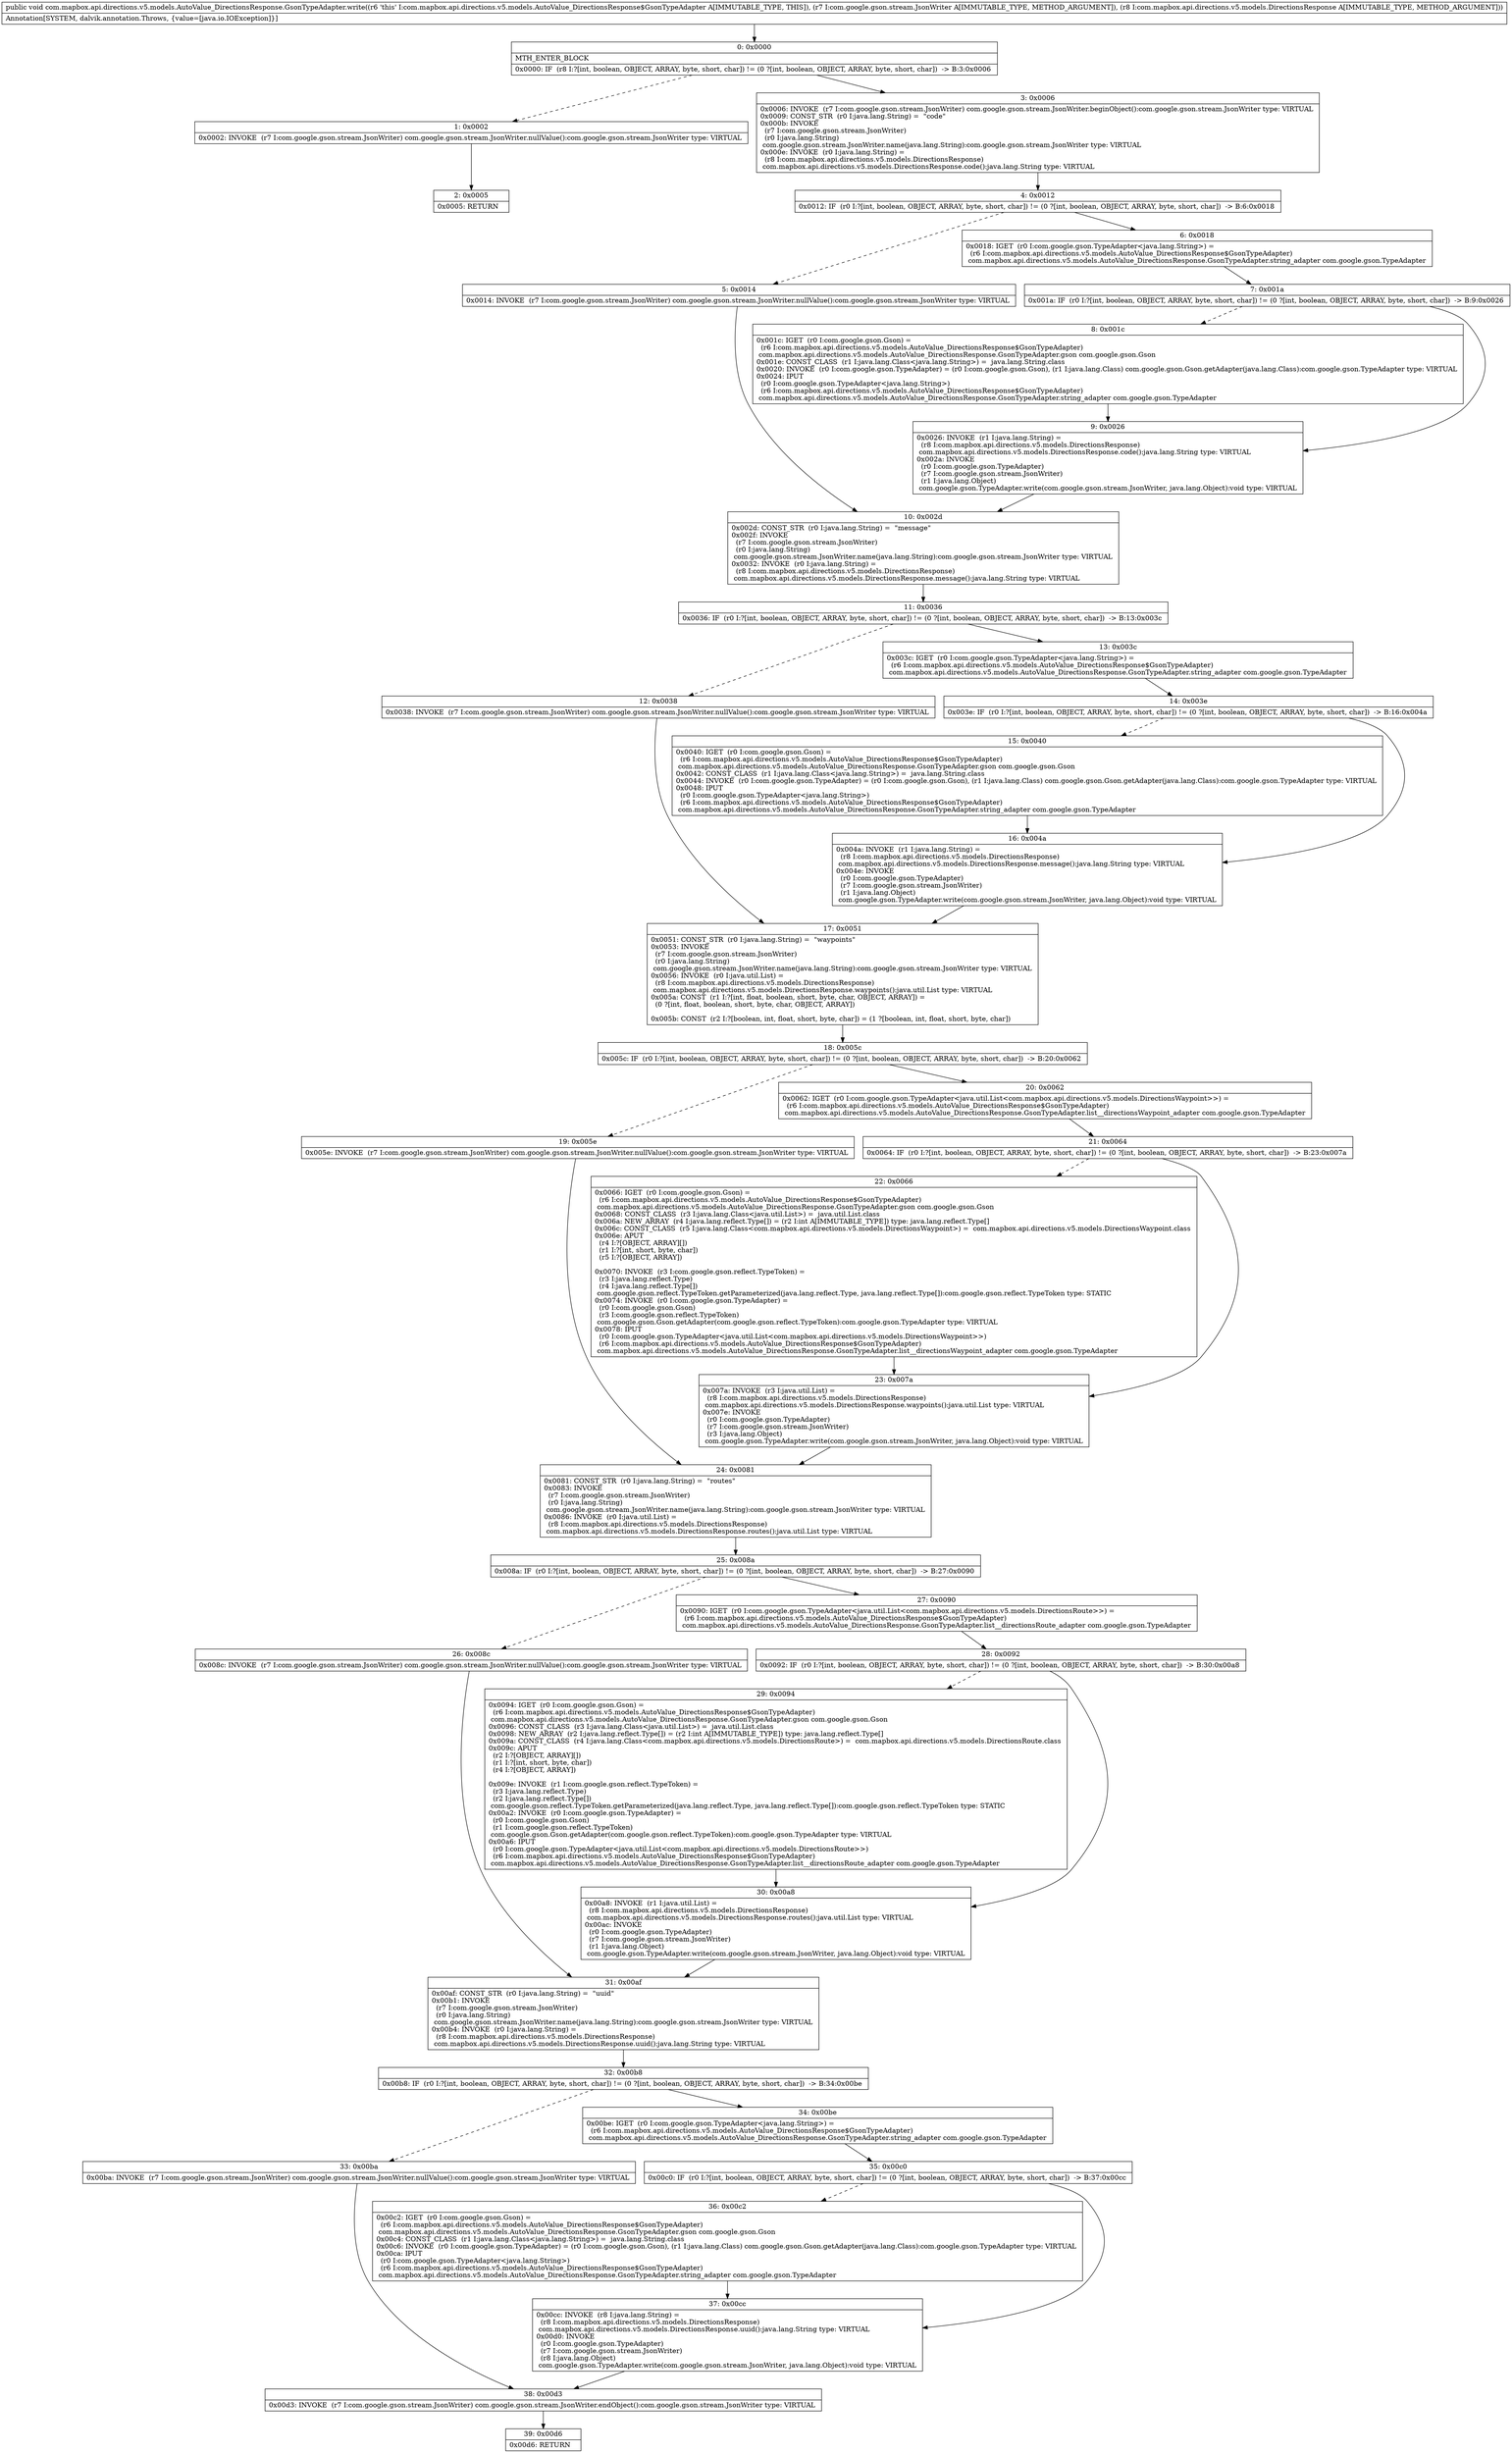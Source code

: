 digraph "CFG forcom.mapbox.api.directions.v5.models.AutoValue_DirectionsResponse.GsonTypeAdapter.write(Lcom\/google\/gson\/stream\/JsonWriter;Lcom\/mapbox\/api\/directions\/v5\/models\/DirectionsResponse;)V" {
Node_0 [shape=record,label="{0\:\ 0x0000|MTH_ENTER_BLOCK\l|0x0000: IF  (r8 I:?[int, boolean, OBJECT, ARRAY, byte, short, char]) != (0 ?[int, boolean, OBJECT, ARRAY, byte, short, char])  \-\> B:3:0x0006 \l}"];
Node_1 [shape=record,label="{1\:\ 0x0002|0x0002: INVOKE  (r7 I:com.google.gson.stream.JsonWriter) com.google.gson.stream.JsonWriter.nullValue():com.google.gson.stream.JsonWriter type: VIRTUAL \l}"];
Node_2 [shape=record,label="{2\:\ 0x0005|0x0005: RETURN   \l}"];
Node_3 [shape=record,label="{3\:\ 0x0006|0x0006: INVOKE  (r7 I:com.google.gson.stream.JsonWriter) com.google.gson.stream.JsonWriter.beginObject():com.google.gson.stream.JsonWriter type: VIRTUAL \l0x0009: CONST_STR  (r0 I:java.lang.String) =  \"code\" \l0x000b: INVOKE  \l  (r7 I:com.google.gson.stream.JsonWriter)\l  (r0 I:java.lang.String)\l com.google.gson.stream.JsonWriter.name(java.lang.String):com.google.gson.stream.JsonWriter type: VIRTUAL \l0x000e: INVOKE  (r0 I:java.lang.String) = \l  (r8 I:com.mapbox.api.directions.v5.models.DirectionsResponse)\l com.mapbox.api.directions.v5.models.DirectionsResponse.code():java.lang.String type: VIRTUAL \l}"];
Node_4 [shape=record,label="{4\:\ 0x0012|0x0012: IF  (r0 I:?[int, boolean, OBJECT, ARRAY, byte, short, char]) != (0 ?[int, boolean, OBJECT, ARRAY, byte, short, char])  \-\> B:6:0x0018 \l}"];
Node_5 [shape=record,label="{5\:\ 0x0014|0x0014: INVOKE  (r7 I:com.google.gson.stream.JsonWriter) com.google.gson.stream.JsonWriter.nullValue():com.google.gson.stream.JsonWriter type: VIRTUAL \l}"];
Node_6 [shape=record,label="{6\:\ 0x0018|0x0018: IGET  (r0 I:com.google.gson.TypeAdapter\<java.lang.String\>) = \l  (r6 I:com.mapbox.api.directions.v5.models.AutoValue_DirectionsResponse$GsonTypeAdapter)\l com.mapbox.api.directions.v5.models.AutoValue_DirectionsResponse.GsonTypeAdapter.string_adapter com.google.gson.TypeAdapter \l}"];
Node_7 [shape=record,label="{7\:\ 0x001a|0x001a: IF  (r0 I:?[int, boolean, OBJECT, ARRAY, byte, short, char]) != (0 ?[int, boolean, OBJECT, ARRAY, byte, short, char])  \-\> B:9:0x0026 \l}"];
Node_8 [shape=record,label="{8\:\ 0x001c|0x001c: IGET  (r0 I:com.google.gson.Gson) = \l  (r6 I:com.mapbox.api.directions.v5.models.AutoValue_DirectionsResponse$GsonTypeAdapter)\l com.mapbox.api.directions.v5.models.AutoValue_DirectionsResponse.GsonTypeAdapter.gson com.google.gson.Gson \l0x001e: CONST_CLASS  (r1 I:java.lang.Class\<java.lang.String\>) =  java.lang.String.class \l0x0020: INVOKE  (r0 I:com.google.gson.TypeAdapter) = (r0 I:com.google.gson.Gson), (r1 I:java.lang.Class) com.google.gson.Gson.getAdapter(java.lang.Class):com.google.gson.TypeAdapter type: VIRTUAL \l0x0024: IPUT  \l  (r0 I:com.google.gson.TypeAdapter\<java.lang.String\>)\l  (r6 I:com.mapbox.api.directions.v5.models.AutoValue_DirectionsResponse$GsonTypeAdapter)\l com.mapbox.api.directions.v5.models.AutoValue_DirectionsResponse.GsonTypeAdapter.string_adapter com.google.gson.TypeAdapter \l}"];
Node_9 [shape=record,label="{9\:\ 0x0026|0x0026: INVOKE  (r1 I:java.lang.String) = \l  (r8 I:com.mapbox.api.directions.v5.models.DirectionsResponse)\l com.mapbox.api.directions.v5.models.DirectionsResponse.code():java.lang.String type: VIRTUAL \l0x002a: INVOKE  \l  (r0 I:com.google.gson.TypeAdapter)\l  (r7 I:com.google.gson.stream.JsonWriter)\l  (r1 I:java.lang.Object)\l com.google.gson.TypeAdapter.write(com.google.gson.stream.JsonWriter, java.lang.Object):void type: VIRTUAL \l}"];
Node_10 [shape=record,label="{10\:\ 0x002d|0x002d: CONST_STR  (r0 I:java.lang.String) =  \"message\" \l0x002f: INVOKE  \l  (r7 I:com.google.gson.stream.JsonWriter)\l  (r0 I:java.lang.String)\l com.google.gson.stream.JsonWriter.name(java.lang.String):com.google.gson.stream.JsonWriter type: VIRTUAL \l0x0032: INVOKE  (r0 I:java.lang.String) = \l  (r8 I:com.mapbox.api.directions.v5.models.DirectionsResponse)\l com.mapbox.api.directions.v5.models.DirectionsResponse.message():java.lang.String type: VIRTUAL \l}"];
Node_11 [shape=record,label="{11\:\ 0x0036|0x0036: IF  (r0 I:?[int, boolean, OBJECT, ARRAY, byte, short, char]) != (0 ?[int, boolean, OBJECT, ARRAY, byte, short, char])  \-\> B:13:0x003c \l}"];
Node_12 [shape=record,label="{12\:\ 0x0038|0x0038: INVOKE  (r7 I:com.google.gson.stream.JsonWriter) com.google.gson.stream.JsonWriter.nullValue():com.google.gson.stream.JsonWriter type: VIRTUAL \l}"];
Node_13 [shape=record,label="{13\:\ 0x003c|0x003c: IGET  (r0 I:com.google.gson.TypeAdapter\<java.lang.String\>) = \l  (r6 I:com.mapbox.api.directions.v5.models.AutoValue_DirectionsResponse$GsonTypeAdapter)\l com.mapbox.api.directions.v5.models.AutoValue_DirectionsResponse.GsonTypeAdapter.string_adapter com.google.gson.TypeAdapter \l}"];
Node_14 [shape=record,label="{14\:\ 0x003e|0x003e: IF  (r0 I:?[int, boolean, OBJECT, ARRAY, byte, short, char]) != (0 ?[int, boolean, OBJECT, ARRAY, byte, short, char])  \-\> B:16:0x004a \l}"];
Node_15 [shape=record,label="{15\:\ 0x0040|0x0040: IGET  (r0 I:com.google.gson.Gson) = \l  (r6 I:com.mapbox.api.directions.v5.models.AutoValue_DirectionsResponse$GsonTypeAdapter)\l com.mapbox.api.directions.v5.models.AutoValue_DirectionsResponse.GsonTypeAdapter.gson com.google.gson.Gson \l0x0042: CONST_CLASS  (r1 I:java.lang.Class\<java.lang.String\>) =  java.lang.String.class \l0x0044: INVOKE  (r0 I:com.google.gson.TypeAdapter) = (r0 I:com.google.gson.Gson), (r1 I:java.lang.Class) com.google.gson.Gson.getAdapter(java.lang.Class):com.google.gson.TypeAdapter type: VIRTUAL \l0x0048: IPUT  \l  (r0 I:com.google.gson.TypeAdapter\<java.lang.String\>)\l  (r6 I:com.mapbox.api.directions.v5.models.AutoValue_DirectionsResponse$GsonTypeAdapter)\l com.mapbox.api.directions.v5.models.AutoValue_DirectionsResponse.GsonTypeAdapter.string_adapter com.google.gson.TypeAdapter \l}"];
Node_16 [shape=record,label="{16\:\ 0x004a|0x004a: INVOKE  (r1 I:java.lang.String) = \l  (r8 I:com.mapbox.api.directions.v5.models.DirectionsResponse)\l com.mapbox.api.directions.v5.models.DirectionsResponse.message():java.lang.String type: VIRTUAL \l0x004e: INVOKE  \l  (r0 I:com.google.gson.TypeAdapter)\l  (r7 I:com.google.gson.stream.JsonWriter)\l  (r1 I:java.lang.Object)\l com.google.gson.TypeAdapter.write(com.google.gson.stream.JsonWriter, java.lang.Object):void type: VIRTUAL \l}"];
Node_17 [shape=record,label="{17\:\ 0x0051|0x0051: CONST_STR  (r0 I:java.lang.String) =  \"waypoints\" \l0x0053: INVOKE  \l  (r7 I:com.google.gson.stream.JsonWriter)\l  (r0 I:java.lang.String)\l com.google.gson.stream.JsonWriter.name(java.lang.String):com.google.gson.stream.JsonWriter type: VIRTUAL \l0x0056: INVOKE  (r0 I:java.util.List) = \l  (r8 I:com.mapbox.api.directions.v5.models.DirectionsResponse)\l com.mapbox.api.directions.v5.models.DirectionsResponse.waypoints():java.util.List type: VIRTUAL \l0x005a: CONST  (r1 I:?[int, float, boolean, short, byte, char, OBJECT, ARRAY]) = \l  (0 ?[int, float, boolean, short, byte, char, OBJECT, ARRAY])\l \l0x005b: CONST  (r2 I:?[boolean, int, float, short, byte, char]) = (1 ?[boolean, int, float, short, byte, char]) \l}"];
Node_18 [shape=record,label="{18\:\ 0x005c|0x005c: IF  (r0 I:?[int, boolean, OBJECT, ARRAY, byte, short, char]) != (0 ?[int, boolean, OBJECT, ARRAY, byte, short, char])  \-\> B:20:0x0062 \l}"];
Node_19 [shape=record,label="{19\:\ 0x005e|0x005e: INVOKE  (r7 I:com.google.gson.stream.JsonWriter) com.google.gson.stream.JsonWriter.nullValue():com.google.gson.stream.JsonWriter type: VIRTUAL \l}"];
Node_20 [shape=record,label="{20\:\ 0x0062|0x0062: IGET  (r0 I:com.google.gson.TypeAdapter\<java.util.List\<com.mapbox.api.directions.v5.models.DirectionsWaypoint\>\>) = \l  (r6 I:com.mapbox.api.directions.v5.models.AutoValue_DirectionsResponse$GsonTypeAdapter)\l com.mapbox.api.directions.v5.models.AutoValue_DirectionsResponse.GsonTypeAdapter.list__directionsWaypoint_adapter com.google.gson.TypeAdapter \l}"];
Node_21 [shape=record,label="{21\:\ 0x0064|0x0064: IF  (r0 I:?[int, boolean, OBJECT, ARRAY, byte, short, char]) != (0 ?[int, boolean, OBJECT, ARRAY, byte, short, char])  \-\> B:23:0x007a \l}"];
Node_22 [shape=record,label="{22\:\ 0x0066|0x0066: IGET  (r0 I:com.google.gson.Gson) = \l  (r6 I:com.mapbox.api.directions.v5.models.AutoValue_DirectionsResponse$GsonTypeAdapter)\l com.mapbox.api.directions.v5.models.AutoValue_DirectionsResponse.GsonTypeAdapter.gson com.google.gson.Gson \l0x0068: CONST_CLASS  (r3 I:java.lang.Class\<java.util.List\>) =  java.util.List.class \l0x006a: NEW_ARRAY  (r4 I:java.lang.reflect.Type[]) = (r2 I:int A[IMMUTABLE_TYPE]) type: java.lang.reflect.Type[] \l0x006c: CONST_CLASS  (r5 I:java.lang.Class\<com.mapbox.api.directions.v5.models.DirectionsWaypoint\>) =  com.mapbox.api.directions.v5.models.DirectionsWaypoint.class \l0x006e: APUT  \l  (r4 I:?[OBJECT, ARRAY][])\l  (r1 I:?[int, short, byte, char])\l  (r5 I:?[OBJECT, ARRAY])\l \l0x0070: INVOKE  (r3 I:com.google.gson.reflect.TypeToken) = \l  (r3 I:java.lang.reflect.Type)\l  (r4 I:java.lang.reflect.Type[])\l com.google.gson.reflect.TypeToken.getParameterized(java.lang.reflect.Type, java.lang.reflect.Type[]):com.google.gson.reflect.TypeToken type: STATIC \l0x0074: INVOKE  (r0 I:com.google.gson.TypeAdapter) = \l  (r0 I:com.google.gson.Gson)\l  (r3 I:com.google.gson.reflect.TypeToken)\l com.google.gson.Gson.getAdapter(com.google.gson.reflect.TypeToken):com.google.gson.TypeAdapter type: VIRTUAL \l0x0078: IPUT  \l  (r0 I:com.google.gson.TypeAdapter\<java.util.List\<com.mapbox.api.directions.v5.models.DirectionsWaypoint\>\>)\l  (r6 I:com.mapbox.api.directions.v5.models.AutoValue_DirectionsResponse$GsonTypeAdapter)\l com.mapbox.api.directions.v5.models.AutoValue_DirectionsResponse.GsonTypeAdapter.list__directionsWaypoint_adapter com.google.gson.TypeAdapter \l}"];
Node_23 [shape=record,label="{23\:\ 0x007a|0x007a: INVOKE  (r3 I:java.util.List) = \l  (r8 I:com.mapbox.api.directions.v5.models.DirectionsResponse)\l com.mapbox.api.directions.v5.models.DirectionsResponse.waypoints():java.util.List type: VIRTUAL \l0x007e: INVOKE  \l  (r0 I:com.google.gson.TypeAdapter)\l  (r7 I:com.google.gson.stream.JsonWriter)\l  (r3 I:java.lang.Object)\l com.google.gson.TypeAdapter.write(com.google.gson.stream.JsonWriter, java.lang.Object):void type: VIRTUAL \l}"];
Node_24 [shape=record,label="{24\:\ 0x0081|0x0081: CONST_STR  (r0 I:java.lang.String) =  \"routes\" \l0x0083: INVOKE  \l  (r7 I:com.google.gson.stream.JsonWriter)\l  (r0 I:java.lang.String)\l com.google.gson.stream.JsonWriter.name(java.lang.String):com.google.gson.stream.JsonWriter type: VIRTUAL \l0x0086: INVOKE  (r0 I:java.util.List) = \l  (r8 I:com.mapbox.api.directions.v5.models.DirectionsResponse)\l com.mapbox.api.directions.v5.models.DirectionsResponse.routes():java.util.List type: VIRTUAL \l}"];
Node_25 [shape=record,label="{25\:\ 0x008a|0x008a: IF  (r0 I:?[int, boolean, OBJECT, ARRAY, byte, short, char]) != (0 ?[int, boolean, OBJECT, ARRAY, byte, short, char])  \-\> B:27:0x0090 \l}"];
Node_26 [shape=record,label="{26\:\ 0x008c|0x008c: INVOKE  (r7 I:com.google.gson.stream.JsonWriter) com.google.gson.stream.JsonWriter.nullValue():com.google.gson.stream.JsonWriter type: VIRTUAL \l}"];
Node_27 [shape=record,label="{27\:\ 0x0090|0x0090: IGET  (r0 I:com.google.gson.TypeAdapter\<java.util.List\<com.mapbox.api.directions.v5.models.DirectionsRoute\>\>) = \l  (r6 I:com.mapbox.api.directions.v5.models.AutoValue_DirectionsResponse$GsonTypeAdapter)\l com.mapbox.api.directions.v5.models.AutoValue_DirectionsResponse.GsonTypeAdapter.list__directionsRoute_adapter com.google.gson.TypeAdapter \l}"];
Node_28 [shape=record,label="{28\:\ 0x0092|0x0092: IF  (r0 I:?[int, boolean, OBJECT, ARRAY, byte, short, char]) != (0 ?[int, boolean, OBJECT, ARRAY, byte, short, char])  \-\> B:30:0x00a8 \l}"];
Node_29 [shape=record,label="{29\:\ 0x0094|0x0094: IGET  (r0 I:com.google.gson.Gson) = \l  (r6 I:com.mapbox.api.directions.v5.models.AutoValue_DirectionsResponse$GsonTypeAdapter)\l com.mapbox.api.directions.v5.models.AutoValue_DirectionsResponse.GsonTypeAdapter.gson com.google.gson.Gson \l0x0096: CONST_CLASS  (r3 I:java.lang.Class\<java.util.List\>) =  java.util.List.class \l0x0098: NEW_ARRAY  (r2 I:java.lang.reflect.Type[]) = (r2 I:int A[IMMUTABLE_TYPE]) type: java.lang.reflect.Type[] \l0x009a: CONST_CLASS  (r4 I:java.lang.Class\<com.mapbox.api.directions.v5.models.DirectionsRoute\>) =  com.mapbox.api.directions.v5.models.DirectionsRoute.class \l0x009c: APUT  \l  (r2 I:?[OBJECT, ARRAY][])\l  (r1 I:?[int, short, byte, char])\l  (r4 I:?[OBJECT, ARRAY])\l \l0x009e: INVOKE  (r1 I:com.google.gson.reflect.TypeToken) = \l  (r3 I:java.lang.reflect.Type)\l  (r2 I:java.lang.reflect.Type[])\l com.google.gson.reflect.TypeToken.getParameterized(java.lang.reflect.Type, java.lang.reflect.Type[]):com.google.gson.reflect.TypeToken type: STATIC \l0x00a2: INVOKE  (r0 I:com.google.gson.TypeAdapter) = \l  (r0 I:com.google.gson.Gson)\l  (r1 I:com.google.gson.reflect.TypeToken)\l com.google.gson.Gson.getAdapter(com.google.gson.reflect.TypeToken):com.google.gson.TypeAdapter type: VIRTUAL \l0x00a6: IPUT  \l  (r0 I:com.google.gson.TypeAdapter\<java.util.List\<com.mapbox.api.directions.v5.models.DirectionsRoute\>\>)\l  (r6 I:com.mapbox.api.directions.v5.models.AutoValue_DirectionsResponse$GsonTypeAdapter)\l com.mapbox.api.directions.v5.models.AutoValue_DirectionsResponse.GsonTypeAdapter.list__directionsRoute_adapter com.google.gson.TypeAdapter \l}"];
Node_30 [shape=record,label="{30\:\ 0x00a8|0x00a8: INVOKE  (r1 I:java.util.List) = \l  (r8 I:com.mapbox.api.directions.v5.models.DirectionsResponse)\l com.mapbox.api.directions.v5.models.DirectionsResponse.routes():java.util.List type: VIRTUAL \l0x00ac: INVOKE  \l  (r0 I:com.google.gson.TypeAdapter)\l  (r7 I:com.google.gson.stream.JsonWriter)\l  (r1 I:java.lang.Object)\l com.google.gson.TypeAdapter.write(com.google.gson.stream.JsonWriter, java.lang.Object):void type: VIRTUAL \l}"];
Node_31 [shape=record,label="{31\:\ 0x00af|0x00af: CONST_STR  (r0 I:java.lang.String) =  \"uuid\" \l0x00b1: INVOKE  \l  (r7 I:com.google.gson.stream.JsonWriter)\l  (r0 I:java.lang.String)\l com.google.gson.stream.JsonWriter.name(java.lang.String):com.google.gson.stream.JsonWriter type: VIRTUAL \l0x00b4: INVOKE  (r0 I:java.lang.String) = \l  (r8 I:com.mapbox.api.directions.v5.models.DirectionsResponse)\l com.mapbox.api.directions.v5.models.DirectionsResponse.uuid():java.lang.String type: VIRTUAL \l}"];
Node_32 [shape=record,label="{32\:\ 0x00b8|0x00b8: IF  (r0 I:?[int, boolean, OBJECT, ARRAY, byte, short, char]) != (0 ?[int, boolean, OBJECT, ARRAY, byte, short, char])  \-\> B:34:0x00be \l}"];
Node_33 [shape=record,label="{33\:\ 0x00ba|0x00ba: INVOKE  (r7 I:com.google.gson.stream.JsonWriter) com.google.gson.stream.JsonWriter.nullValue():com.google.gson.stream.JsonWriter type: VIRTUAL \l}"];
Node_34 [shape=record,label="{34\:\ 0x00be|0x00be: IGET  (r0 I:com.google.gson.TypeAdapter\<java.lang.String\>) = \l  (r6 I:com.mapbox.api.directions.v5.models.AutoValue_DirectionsResponse$GsonTypeAdapter)\l com.mapbox.api.directions.v5.models.AutoValue_DirectionsResponse.GsonTypeAdapter.string_adapter com.google.gson.TypeAdapter \l}"];
Node_35 [shape=record,label="{35\:\ 0x00c0|0x00c0: IF  (r0 I:?[int, boolean, OBJECT, ARRAY, byte, short, char]) != (0 ?[int, boolean, OBJECT, ARRAY, byte, short, char])  \-\> B:37:0x00cc \l}"];
Node_36 [shape=record,label="{36\:\ 0x00c2|0x00c2: IGET  (r0 I:com.google.gson.Gson) = \l  (r6 I:com.mapbox.api.directions.v5.models.AutoValue_DirectionsResponse$GsonTypeAdapter)\l com.mapbox.api.directions.v5.models.AutoValue_DirectionsResponse.GsonTypeAdapter.gson com.google.gson.Gson \l0x00c4: CONST_CLASS  (r1 I:java.lang.Class\<java.lang.String\>) =  java.lang.String.class \l0x00c6: INVOKE  (r0 I:com.google.gson.TypeAdapter) = (r0 I:com.google.gson.Gson), (r1 I:java.lang.Class) com.google.gson.Gson.getAdapter(java.lang.Class):com.google.gson.TypeAdapter type: VIRTUAL \l0x00ca: IPUT  \l  (r0 I:com.google.gson.TypeAdapter\<java.lang.String\>)\l  (r6 I:com.mapbox.api.directions.v5.models.AutoValue_DirectionsResponse$GsonTypeAdapter)\l com.mapbox.api.directions.v5.models.AutoValue_DirectionsResponse.GsonTypeAdapter.string_adapter com.google.gson.TypeAdapter \l}"];
Node_37 [shape=record,label="{37\:\ 0x00cc|0x00cc: INVOKE  (r8 I:java.lang.String) = \l  (r8 I:com.mapbox.api.directions.v5.models.DirectionsResponse)\l com.mapbox.api.directions.v5.models.DirectionsResponse.uuid():java.lang.String type: VIRTUAL \l0x00d0: INVOKE  \l  (r0 I:com.google.gson.TypeAdapter)\l  (r7 I:com.google.gson.stream.JsonWriter)\l  (r8 I:java.lang.Object)\l com.google.gson.TypeAdapter.write(com.google.gson.stream.JsonWriter, java.lang.Object):void type: VIRTUAL \l}"];
Node_38 [shape=record,label="{38\:\ 0x00d3|0x00d3: INVOKE  (r7 I:com.google.gson.stream.JsonWriter) com.google.gson.stream.JsonWriter.endObject():com.google.gson.stream.JsonWriter type: VIRTUAL \l}"];
Node_39 [shape=record,label="{39\:\ 0x00d6|0x00d6: RETURN   \l}"];
MethodNode[shape=record,label="{public void com.mapbox.api.directions.v5.models.AutoValue_DirectionsResponse.GsonTypeAdapter.write((r6 'this' I:com.mapbox.api.directions.v5.models.AutoValue_DirectionsResponse$GsonTypeAdapter A[IMMUTABLE_TYPE, THIS]), (r7 I:com.google.gson.stream.JsonWriter A[IMMUTABLE_TYPE, METHOD_ARGUMENT]), (r8 I:com.mapbox.api.directions.v5.models.DirectionsResponse A[IMMUTABLE_TYPE, METHOD_ARGUMENT]))  | Annotation[SYSTEM, dalvik.annotation.Throws, \{value=[java.io.IOException]\}]\l}"];
MethodNode -> Node_0;
Node_0 -> Node_1[style=dashed];
Node_0 -> Node_3;
Node_1 -> Node_2;
Node_3 -> Node_4;
Node_4 -> Node_5[style=dashed];
Node_4 -> Node_6;
Node_5 -> Node_10;
Node_6 -> Node_7;
Node_7 -> Node_8[style=dashed];
Node_7 -> Node_9;
Node_8 -> Node_9;
Node_9 -> Node_10;
Node_10 -> Node_11;
Node_11 -> Node_12[style=dashed];
Node_11 -> Node_13;
Node_12 -> Node_17;
Node_13 -> Node_14;
Node_14 -> Node_15[style=dashed];
Node_14 -> Node_16;
Node_15 -> Node_16;
Node_16 -> Node_17;
Node_17 -> Node_18;
Node_18 -> Node_19[style=dashed];
Node_18 -> Node_20;
Node_19 -> Node_24;
Node_20 -> Node_21;
Node_21 -> Node_22[style=dashed];
Node_21 -> Node_23;
Node_22 -> Node_23;
Node_23 -> Node_24;
Node_24 -> Node_25;
Node_25 -> Node_26[style=dashed];
Node_25 -> Node_27;
Node_26 -> Node_31;
Node_27 -> Node_28;
Node_28 -> Node_29[style=dashed];
Node_28 -> Node_30;
Node_29 -> Node_30;
Node_30 -> Node_31;
Node_31 -> Node_32;
Node_32 -> Node_33[style=dashed];
Node_32 -> Node_34;
Node_33 -> Node_38;
Node_34 -> Node_35;
Node_35 -> Node_36[style=dashed];
Node_35 -> Node_37;
Node_36 -> Node_37;
Node_37 -> Node_38;
Node_38 -> Node_39;
}

